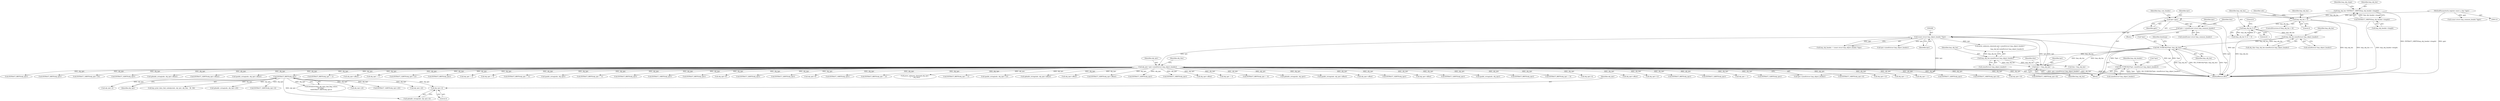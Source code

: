 digraph "0_tcpdump_0b661e0aa61850234b64394585cf577aac570bf4@pointer" {
"1000885" [label="(Call,obj_tptr+4)"];
"1000875" [label="(Call,EXTRACT_8BITS(obj_tptr))"];
"1000342" [label="(Call,obj_tptr=tptr+sizeof(struct lmp_object_header))"];
"1000265" [label="(Call,(const struct lmp_object_header *)tptr)"];
"1001935" [label="(Call,tptr+=lmp_obj_len)"];
"1000354" [label="(Call,ND_TCHECK2(*tptr, lmp_obj_len))"];
"1000258" [label="(Call,ND_TCHECK2(*tptr, sizeof(struct lmp_object_header)))"];
"1000350" [label="(Call,lmp_obj_len-sizeof(struct lmp_object_header))"];
"1000332" [label="(Call,lmp_obj_len % 4)"];
"1000321" [label="(Call,lmp_obj_len < 4)"];
"1000268" [label="(Call,lmp_obj_len=EXTRACT_16BITS(lmp_obj_header->length))"];
"1000270" [label="(Call,EXTRACT_16BITS(lmp_obj_header->length))"];
"1001931" [label="(Call,lmp_obj_len-sizeof(struct lmp_object_header))"];
"1000245" [label="(Call,tptr+=sizeof(const struct lmp_common_header))"];
"1000128" [label="(Call,tptr=pptr)"];
"1000112" [label="(MethodParameterIn,register const u_char *pptr)"];
"1001306" [label="(Call,obj_tptr+offset)"];
"1001830" [label="(Call,obj_tptr+12)"];
"1000883" [label="(Call,ip6addr_string(ndo, obj_tptr+4))"];
"1000270" [label="(Call,EXTRACT_16BITS(lmp_obj_header->length))"];
"1000132" [label="(Identifier,lmp_com_header)"];
"1000130" [label="(Identifier,pptr)"];
"1000268" [label="(Call,lmp_obj_len=EXTRACT_16BITS(lmp_obj_header->length))"];
"1000945" [label="(Call,EXTRACT_8BITS(obj_tptr))"];
"1001652" [label="(Call,EXTRACT_32BITS(obj_tptr))"];
"1000351" [label="(Identifier,lmp_obj_len)"];
"1000271" [label="(Call,lmp_obj_header->length)"];
"1000334" [label="(Literal,4)"];
"1001739" [label="(Call,obj_tptr + 1)"];
"1000469" [label="(Call,EXTRACT_32BITS(obj_tptr))"];
"1000263" [label="(Call,lmp_obj_header = (const struct lmp_object_header *)tptr)"];
"1000890" [label="(Call,obj_tptr+4)"];
"1001791" [label="(Call,EXTRACT_16BITS(obj_tptr+4))"];
"1000388" [label="(Call,EXTRACT_32BITS(obj_tptr))"];
"1000355" [label="(Call,*tptr)"];
"1001414" [label="(Call,obj_tptr+offset)"];
"1001630" [label="(Call,EXTRACT_32BITS(obj_tptr))"];
"1000421" [label="(Call,ipaddr_string(ndo, obj_tptr))"];
"1000654" [label="(Call,EXTRACT_8BITS(obj_tptr))"];
"1001782" [label="(Call,EXTRACT_8BITS(obj_tptr + 3))"];
"1000321" [label="(Call,lmp_obj_len < 4)"];
"1000275" [label="(Identifier,lmp_obj_ctype)"];
"1001939" [label="(Identifier,tlen)"];
"1000876" [label="(Identifier,obj_tptr)"];
"1001792" [label="(Call,obj_tptr+4)"];
"1000905" [label="(Call,lmp_print_data_link_subobjs(ndo, obj_tptr, obj_tlen - 36, 36))"];
"1000320" [label="(ControlStructure,if (lmp_obj_len < 4))"];
"1000246" [label="(Identifier,tptr)"];
"1001949" [label="(MethodReturn,RET)"];
"1000331" [label="(Call,(lmp_obj_len % 4) != 0)"];
"1000247" [label="(Call,sizeof(const struct lmp_common_header))"];
"1001834" [label="(Call,obj_tptr+12)"];
"1001931" [label="(Call,lmp_obj_len-sizeof(struct lmp_object_header))"];
"1000342" [label="(Call,obj_tptr=tptr+sizeof(struct lmp_object_header))"];
"1001754" [label="(Call,obj_tptr + 1)"];
"1001735" [label="(Call,obj_tptr + 1)"];
"1000522" [label="(Call,EXTRACT_32BITS(obj_tptr))"];
"1001800" [label="(Call,EXTRACT_16BITS(obj_tptr+6))"];
"1001819" [label="(Call,obj_tptr+10)"];
"1001809" [label="(Call,EXTRACT_16BITS(obj_tptr+8))"];
"1000359" [label="(Identifier,hexdump)"];
"1000805" [label="(Call,EXTRACT_8BITS(obj_tptr))"];
"1001935" [label="(Call,tptr+=lmp_obj_len)"];
"1000702" [label="(Call,EXTRACT_8BITS(obj_tptr))"];
"1000357" [label="(Identifier,lmp_obj_len)"];
"1001926" [label="(Call,tptr+sizeof(struct lmp_object_header))"];
"1000894" [label="(Call,ip6addr_string(ndo, obj_tptr+20))"];
"1001818" [label="(Call,EXTRACT_16BITS(obj_tptr+10))"];
"1000619" [label="(Call,EXTRACT_32BITS(obj_tptr))"];
"1000269" [label="(Identifier,lmp_obj_len)"];
"1000133" [label="(Call,(const struct lmp_common_header *)pptr)"];
"1001304" [label="(Call,ip6addr_string(ndo, obj_tptr+offset))"];
"1001590" [label="(Call,EXTRACT_32BITS(obj_tptr+offset))"];
"1000267" [label="(Identifier,tptr)"];
"1001530" [label="(Call,ipaddr_string(ndo, obj_tptr+offset))"];
"1001734" [label="(Call,EXTRACT_8BITS(obj_tptr + 1))"];
"1001936" [label="(Identifier,tptr)"];
"1001197" [label="(Call,obj_tptr+offset)"];
"1000250" [label="(Identifier,tlen)"];
"1000350" [label="(Call,lmp_obj_len-sizeof(struct lmp_object_header))"];
"1001758" [label="(Call,obj_tptr + 1)"];
"1001833" [label="(Call,EXTRACT_32BITS(obj_tptr+12))"];
"1001683" [label="(Call,EXTRACT_8BITS(obj_tptr))"];
"1000327" [label="(Identifier,ndo)"];
"1000332" [label="(Call,lmp_obj_len % 4)"];
"1000333" [label="(Identifier,lmp_obj_len)"];
"1001771" [label="(Call,obj_tptr + 2)"];
"1001783" [label="(Call,obj_tptr + 3)"];
"1000889" [label="(Call,EXTRACT_32BITS(obj_tptr+4))"];
"1000343" [label="(Identifier,obj_tptr)"];
"1001738" [label="(Call,EXTRACT_8BITS(obj_tptr + 1))"];
"1000886" [label="(Identifier,obj_tptr)"];
"1000872" [label="(Call,bittok2str(lmp_obj_data_link_flag_values,\n\t\t\t\"none\",\n\t\t\tEXTRACT_8BITS(obj_tptr)))"];
"1000335" [label="(Literal,0)"];
"1000112" [label="(MethodParameterIn,register const u_char *pptr)"];
"1000245" [label="(Call,tptr+=sizeof(const struct lmp_common_header))"];
"1000554" [label="(Call,ipaddr_string(ndo, obj_tptr))"];
"1000129" [label="(Identifier,tptr)"];
"1001757" [label="(Call,EXTRACT_8BITS(obj_tptr + 1))"];
"1001708" [label="(Call,EXTRACT_8BITS(obj_tptr))"];
"1000885" [label="(Call,obj_tptr+4)"];
"1000261" [label="(Call,sizeof(struct lmp_object_header))"];
"1001134" [label="(Call,EXTRACT_16BITS(obj_tptr))"];
"1000900" [label="(Call,obj_tptr+20)"];
"1000750" [label="(Call,EXTRACT_8BITS(obj_tptr))"];
"1000264" [label="(Identifier,lmp_obj_header)"];
"1001810" [label="(Call,obj_tptr+8)"];
"1001857" [label="(Call,EXTRACT_32BITS(obj_tptr))"];
"1000500" [label="(Call,EXTRACT_32BITS(obj_tptr))"];
"1001801" [label="(Call,obj_tptr+6)"];
"1000348" [label="(Call,obj_tlen=lmp_obj_len-sizeof(struct lmp_object_header))"];
"1001022" [label="(Call,EXTRACT_16BITS(obj_tptr))"];
"1001770" [label="(Call,EXTRACT_8BITS(obj_tptr + 2))"];
"1000128" [label="(Call,tptr=pptr)"];
"1000258" [label="(Call,ND_TCHECK2(*tptr, sizeof(struct lmp_object_header)))"];
"1001933" [label="(Call,sizeof(struct lmp_object_header))"];
"1000899" [label="(Call,EXTRACT_32BITS(obj_tptr+20))"];
"1000322" [label="(Identifier,lmp_obj_len)"];
"1000349" [label="(Identifier,obj_tlen)"];
"1001908" [label="(Call,print_unknown_data(ndo,obj_tptr,\"\n\t    \",obj_tlen))"];
"1000354" [label="(Call,ND_TCHECK2(*tptr, lmp_obj_len))"];
"1001753" [label="(Call,EXTRACT_8BITS(obj_tptr + 1))"];
"1001828" [label="(Call,ipaddr_string(ndo, obj_tptr+12))"];
"1001937" [label="(Identifier,lmp_obj_len)"];
"1001560" [label="(Call,ip6addr_string(ndo, obj_tptr+offset))"];
"1000896" [label="(Call,obj_tptr+20)"];
"1001562" [label="(Call,obj_tptr+offset)"];
"1000352" [label="(Call,sizeof(struct lmp_object_header))"];
"1000114" [label="(Block,)"];
"1000887" [label="(Literal,4)"];
"1000265" [label="(Call,(const struct lmp_object_header *)tptr)"];
"1001413" [label="(Call,EXTRACT_32BITS(obj_tptr+offset))"];
"1000259" [label="(Call,*tptr)"];
"1001924" [label="(Call,print_unknown_data(ndo,tptr+sizeof(struct lmp_object_header),\"\n\t    \",\n                               lmp_obj_len-sizeof(struct lmp_object_header)))"];
"1001166" [label="(Call,EXTRACT_32BITS(obj_tptr))"];
"1000323" [label="(Literal,4)"];
"1000586" [label="(Call,EXTRACT_16BITS(obj_tptr))"];
"1001591" [label="(Call,obj_tptr+offset)"];
"1000344" [label="(Call,tptr+sizeof(struct lmp_object_header))"];
"1001892" [label="(Call,obj_tptr + 3)"];
"1001891" [label="(Call,EXTRACT_8BITS(obj_tptr + 3))"];
"1000445" [label="(Call,ip6addr_string(ndo, obj_tptr))"];
"1000875" [label="(Call,EXTRACT_8BITS(obj_tptr))"];
"1000257" [label="(Block,)"];
"1001932" [label="(Identifier,lmp_obj_len)"];
"1001195" [label="(Call,ipaddr_string(ndo, obj_tptr+offset))"];
"1001938" [label="(Call,tlen-=lmp_obj_len)"];
"1001532" [label="(Call,obj_tptr+offset)"];
"1000885" -> "1000883"  [label="AST: "];
"1000885" -> "1000887"  [label="CFG: "];
"1000886" -> "1000885"  [label="AST: "];
"1000887" -> "1000885"  [label="AST: "];
"1000883" -> "1000885"  [label="CFG: "];
"1000875" -> "1000885"  [label="DDG: obj_tptr"];
"1000875" -> "1000872"  [label="AST: "];
"1000875" -> "1000876"  [label="CFG: "];
"1000876" -> "1000875"  [label="AST: "];
"1000872" -> "1000875"  [label="CFG: "];
"1000875" -> "1000872"  [label="DDG: obj_tptr"];
"1000342" -> "1000875"  [label="DDG: obj_tptr"];
"1000875" -> "1000883"  [label="DDG: obj_tptr"];
"1000875" -> "1000889"  [label="DDG: obj_tptr"];
"1000875" -> "1000890"  [label="DDG: obj_tptr"];
"1000875" -> "1000894"  [label="DDG: obj_tptr"];
"1000875" -> "1000896"  [label="DDG: obj_tptr"];
"1000875" -> "1000899"  [label="DDG: obj_tptr"];
"1000875" -> "1000900"  [label="DDG: obj_tptr"];
"1000875" -> "1000905"  [label="DDG: obj_tptr"];
"1000342" -> "1000257"  [label="AST: "];
"1000342" -> "1000344"  [label="CFG: "];
"1000343" -> "1000342"  [label="AST: "];
"1000344" -> "1000342"  [label="AST: "];
"1000349" -> "1000342"  [label="CFG: "];
"1000342" -> "1001949"  [label="DDG: tptr+sizeof(struct lmp_object_header)"];
"1000342" -> "1001949"  [label="DDG: obj_tptr"];
"1000265" -> "1000342"  [label="DDG: tptr"];
"1000342" -> "1000388"  [label="DDG: obj_tptr"];
"1000342" -> "1000421"  [label="DDG: obj_tptr"];
"1000342" -> "1000445"  [label="DDG: obj_tptr"];
"1000342" -> "1000469"  [label="DDG: obj_tptr"];
"1000342" -> "1000500"  [label="DDG: obj_tptr"];
"1000342" -> "1000522"  [label="DDG: obj_tptr"];
"1000342" -> "1000554"  [label="DDG: obj_tptr"];
"1000342" -> "1000586"  [label="DDG: obj_tptr"];
"1000342" -> "1000619"  [label="DDG: obj_tptr"];
"1000342" -> "1000654"  [label="DDG: obj_tptr"];
"1000342" -> "1000702"  [label="DDG: obj_tptr"];
"1000342" -> "1000750"  [label="DDG: obj_tptr"];
"1000342" -> "1000805"  [label="DDG: obj_tptr"];
"1000342" -> "1000945"  [label="DDG: obj_tptr"];
"1000342" -> "1001022"  [label="DDG: obj_tptr"];
"1000342" -> "1001134"  [label="DDG: obj_tptr"];
"1000342" -> "1001166"  [label="DDG: obj_tptr"];
"1000342" -> "1001195"  [label="DDG: obj_tptr"];
"1000342" -> "1001197"  [label="DDG: obj_tptr"];
"1000342" -> "1001304"  [label="DDG: obj_tptr"];
"1000342" -> "1001306"  [label="DDG: obj_tptr"];
"1000342" -> "1001413"  [label="DDG: obj_tptr"];
"1000342" -> "1001414"  [label="DDG: obj_tptr"];
"1000342" -> "1001530"  [label="DDG: obj_tptr"];
"1000342" -> "1001532"  [label="DDG: obj_tptr"];
"1000342" -> "1001560"  [label="DDG: obj_tptr"];
"1000342" -> "1001562"  [label="DDG: obj_tptr"];
"1000342" -> "1001590"  [label="DDG: obj_tptr"];
"1000342" -> "1001591"  [label="DDG: obj_tptr"];
"1000342" -> "1001630"  [label="DDG: obj_tptr"];
"1000342" -> "1001652"  [label="DDG: obj_tptr"];
"1000342" -> "1001683"  [label="DDG: obj_tptr"];
"1000342" -> "1001708"  [label="DDG: obj_tptr"];
"1000342" -> "1001734"  [label="DDG: obj_tptr"];
"1000342" -> "1001735"  [label="DDG: obj_tptr"];
"1000342" -> "1001738"  [label="DDG: obj_tptr"];
"1000342" -> "1001739"  [label="DDG: obj_tptr"];
"1000342" -> "1001753"  [label="DDG: obj_tptr"];
"1000342" -> "1001754"  [label="DDG: obj_tptr"];
"1000342" -> "1001757"  [label="DDG: obj_tptr"];
"1000342" -> "1001758"  [label="DDG: obj_tptr"];
"1000342" -> "1001770"  [label="DDG: obj_tptr"];
"1000342" -> "1001771"  [label="DDG: obj_tptr"];
"1000342" -> "1001782"  [label="DDG: obj_tptr"];
"1000342" -> "1001783"  [label="DDG: obj_tptr"];
"1000342" -> "1001791"  [label="DDG: obj_tptr"];
"1000342" -> "1001792"  [label="DDG: obj_tptr"];
"1000342" -> "1001800"  [label="DDG: obj_tptr"];
"1000342" -> "1001801"  [label="DDG: obj_tptr"];
"1000342" -> "1001809"  [label="DDG: obj_tptr"];
"1000342" -> "1001810"  [label="DDG: obj_tptr"];
"1000342" -> "1001818"  [label="DDG: obj_tptr"];
"1000342" -> "1001819"  [label="DDG: obj_tptr"];
"1000342" -> "1001828"  [label="DDG: obj_tptr"];
"1000342" -> "1001830"  [label="DDG: obj_tptr"];
"1000342" -> "1001833"  [label="DDG: obj_tptr"];
"1000342" -> "1001834"  [label="DDG: obj_tptr"];
"1000342" -> "1001857"  [label="DDG: obj_tptr"];
"1000342" -> "1001891"  [label="DDG: obj_tptr"];
"1000342" -> "1001892"  [label="DDG: obj_tptr"];
"1000342" -> "1001908"  [label="DDG: obj_tptr"];
"1000265" -> "1000263"  [label="AST: "];
"1000265" -> "1000267"  [label="CFG: "];
"1000266" -> "1000265"  [label="AST: "];
"1000267" -> "1000265"  [label="AST: "];
"1000263" -> "1000265"  [label="CFG: "];
"1000265" -> "1001949"  [label="DDG: tptr"];
"1000265" -> "1000263"  [label="DDG: tptr"];
"1001935" -> "1000265"  [label="DDG: tptr"];
"1000245" -> "1000265"  [label="DDG: tptr"];
"1000265" -> "1000344"  [label="DDG: tptr"];
"1000265" -> "1001924"  [label="DDG: tptr"];
"1000265" -> "1001926"  [label="DDG: tptr"];
"1000265" -> "1001935"  [label="DDG: tptr"];
"1001935" -> "1000257"  [label="AST: "];
"1001935" -> "1001937"  [label="CFG: "];
"1001936" -> "1001935"  [label="AST: "];
"1001937" -> "1001935"  [label="AST: "];
"1001939" -> "1001935"  [label="CFG: "];
"1001935" -> "1001949"  [label="DDG: tptr"];
"1000354" -> "1001935"  [label="DDG: lmp_obj_len"];
"1001931" -> "1001935"  [label="DDG: lmp_obj_len"];
"1000354" -> "1000257"  [label="AST: "];
"1000354" -> "1000357"  [label="CFG: "];
"1000355" -> "1000354"  [label="AST: "];
"1000357" -> "1000354"  [label="AST: "];
"1000359" -> "1000354"  [label="CFG: "];
"1000354" -> "1001949"  [label="DDG: lmp_obj_len"];
"1000354" -> "1001949"  [label="DDG: ND_TCHECK2(*tptr, lmp_obj_len)"];
"1000354" -> "1001949"  [label="DDG: *tptr"];
"1000354" -> "1000258"  [label="DDG: *tptr"];
"1000258" -> "1000354"  [label="DDG: *tptr"];
"1000350" -> "1000354"  [label="DDG: lmp_obj_len"];
"1000354" -> "1001931"  [label="DDG: lmp_obj_len"];
"1000354" -> "1001938"  [label="DDG: lmp_obj_len"];
"1000258" -> "1000257"  [label="AST: "];
"1000258" -> "1000261"  [label="CFG: "];
"1000259" -> "1000258"  [label="AST: "];
"1000261" -> "1000258"  [label="AST: "];
"1000264" -> "1000258"  [label="CFG: "];
"1000258" -> "1001949"  [label="DDG: *tptr"];
"1000258" -> "1001949"  [label="DDG: ND_TCHECK2(*tptr, sizeof(struct lmp_object_header))"];
"1000350" -> "1000348"  [label="AST: "];
"1000350" -> "1000352"  [label="CFG: "];
"1000351" -> "1000350"  [label="AST: "];
"1000352" -> "1000350"  [label="AST: "];
"1000348" -> "1000350"  [label="CFG: "];
"1000350" -> "1000348"  [label="DDG: lmp_obj_len"];
"1000332" -> "1000350"  [label="DDG: lmp_obj_len"];
"1000332" -> "1000331"  [label="AST: "];
"1000332" -> "1000334"  [label="CFG: "];
"1000333" -> "1000332"  [label="AST: "];
"1000334" -> "1000332"  [label="AST: "];
"1000335" -> "1000332"  [label="CFG: "];
"1000332" -> "1001949"  [label="DDG: lmp_obj_len"];
"1000332" -> "1000331"  [label="DDG: lmp_obj_len"];
"1000332" -> "1000331"  [label="DDG: 4"];
"1000321" -> "1000332"  [label="DDG: lmp_obj_len"];
"1000321" -> "1000320"  [label="AST: "];
"1000321" -> "1000323"  [label="CFG: "];
"1000322" -> "1000321"  [label="AST: "];
"1000323" -> "1000321"  [label="AST: "];
"1000327" -> "1000321"  [label="CFG: "];
"1000333" -> "1000321"  [label="CFG: "];
"1000321" -> "1001949"  [label="DDG: lmp_obj_len"];
"1000321" -> "1001949"  [label="DDG: lmp_obj_len < 4"];
"1000268" -> "1000321"  [label="DDG: lmp_obj_len"];
"1000268" -> "1000257"  [label="AST: "];
"1000268" -> "1000270"  [label="CFG: "];
"1000269" -> "1000268"  [label="AST: "];
"1000270" -> "1000268"  [label="AST: "];
"1000275" -> "1000268"  [label="CFG: "];
"1000268" -> "1001949"  [label="DDG: EXTRACT_16BITS(lmp_obj_header->length)"];
"1000270" -> "1000268"  [label="DDG: lmp_obj_header->length"];
"1000270" -> "1000271"  [label="CFG: "];
"1000271" -> "1000270"  [label="AST: "];
"1000270" -> "1001949"  [label="DDG: lmp_obj_header->length"];
"1001931" -> "1001924"  [label="AST: "];
"1001931" -> "1001933"  [label="CFG: "];
"1001932" -> "1001931"  [label="AST: "];
"1001933" -> "1001931"  [label="AST: "];
"1001924" -> "1001931"  [label="CFG: "];
"1001931" -> "1001924"  [label="DDG: lmp_obj_len"];
"1001931" -> "1001938"  [label="DDG: lmp_obj_len"];
"1000245" -> "1000114"  [label="AST: "];
"1000245" -> "1000247"  [label="CFG: "];
"1000246" -> "1000245"  [label="AST: "];
"1000247" -> "1000245"  [label="AST: "];
"1000250" -> "1000245"  [label="CFG: "];
"1000245" -> "1001949"  [label="DDG: tptr"];
"1000128" -> "1000245"  [label="DDG: tptr"];
"1000128" -> "1000114"  [label="AST: "];
"1000128" -> "1000130"  [label="CFG: "];
"1000129" -> "1000128"  [label="AST: "];
"1000130" -> "1000128"  [label="AST: "];
"1000132" -> "1000128"  [label="CFG: "];
"1000128" -> "1001949"  [label="DDG: tptr"];
"1000112" -> "1000128"  [label="DDG: pptr"];
"1000112" -> "1000110"  [label="AST: "];
"1000112" -> "1001949"  [label="DDG: pptr"];
"1000112" -> "1000133"  [label="DDG: pptr"];
}
